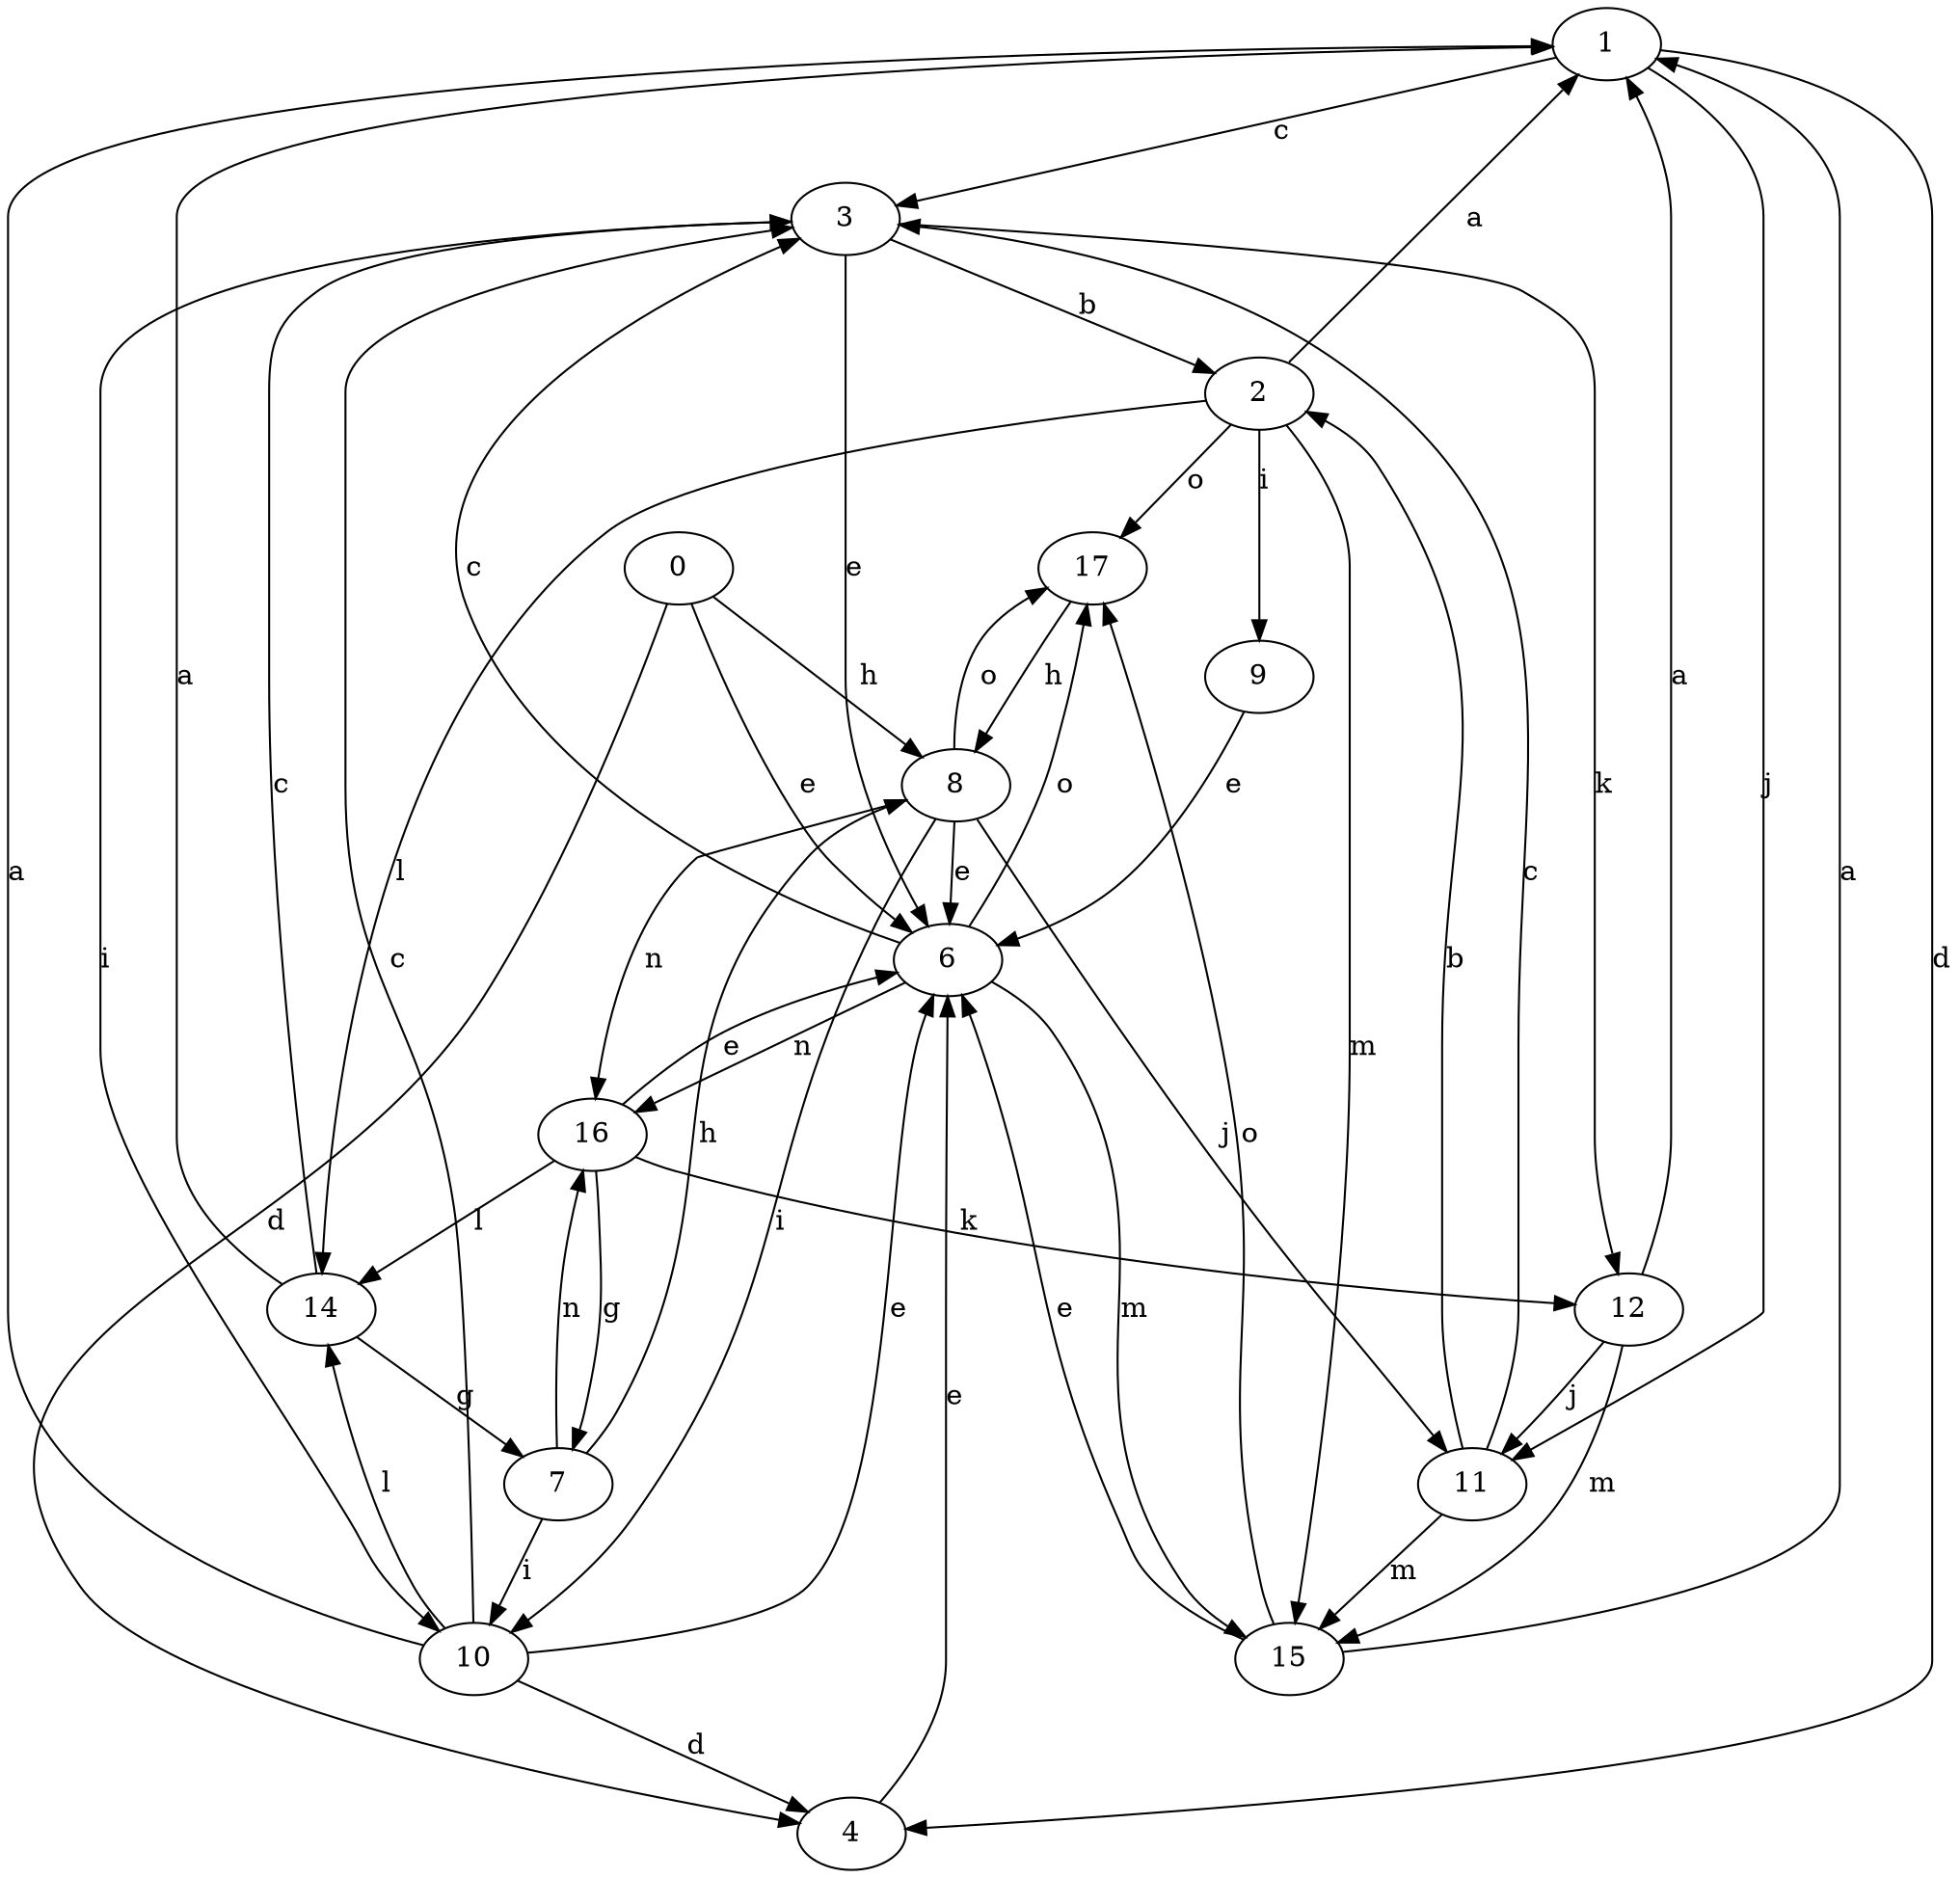 strict digraph  {
1;
2;
3;
4;
6;
7;
8;
9;
10;
11;
12;
14;
15;
0;
16;
17;
1 -> 3  [label=c];
1 -> 4  [label=d];
1 -> 11  [label=j];
2 -> 1  [label=a];
2 -> 9  [label=i];
2 -> 14  [label=l];
2 -> 15  [label=m];
2 -> 17  [label=o];
3 -> 2  [label=b];
3 -> 6  [label=e];
3 -> 10  [label=i];
3 -> 12  [label=k];
4 -> 6  [label=e];
6 -> 3  [label=c];
6 -> 15  [label=m];
6 -> 16  [label=n];
6 -> 17  [label=o];
7 -> 8  [label=h];
7 -> 10  [label=i];
7 -> 16  [label=n];
8 -> 6  [label=e];
8 -> 10  [label=i];
8 -> 11  [label=j];
8 -> 16  [label=n];
8 -> 17  [label=o];
9 -> 6  [label=e];
10 -> 1  [label=a];
10 -> 3  [label=c];
10 -> 4  [label=d];
10 -> 6  [label=e];
10 -> 14  [label=l];
11 -> 2  [label=b];
11 -> 3  [label=c];
11 -> 15  [label=m];
12 -> 1  [label=a];
12 -> 11  [label=j];
12 -> 15  [label=m];
14 -> 1  [label=a];
14 -> 3  [label=c];
14 -> 7  [label=g];
15 -> 1  [label=a];
15 -> 6  [label=e];
15 -> 17  [label=o];
0 -> 4  [label=d];
0 -> 6  [label=e];
0 -> 8  [label=h];
16 -> 6  [label=e];
16 -> 7  [label=g];
16 -> 12  [label=k];
16 -> 14  [label=l];
17 -> 8  [label=h];
}
